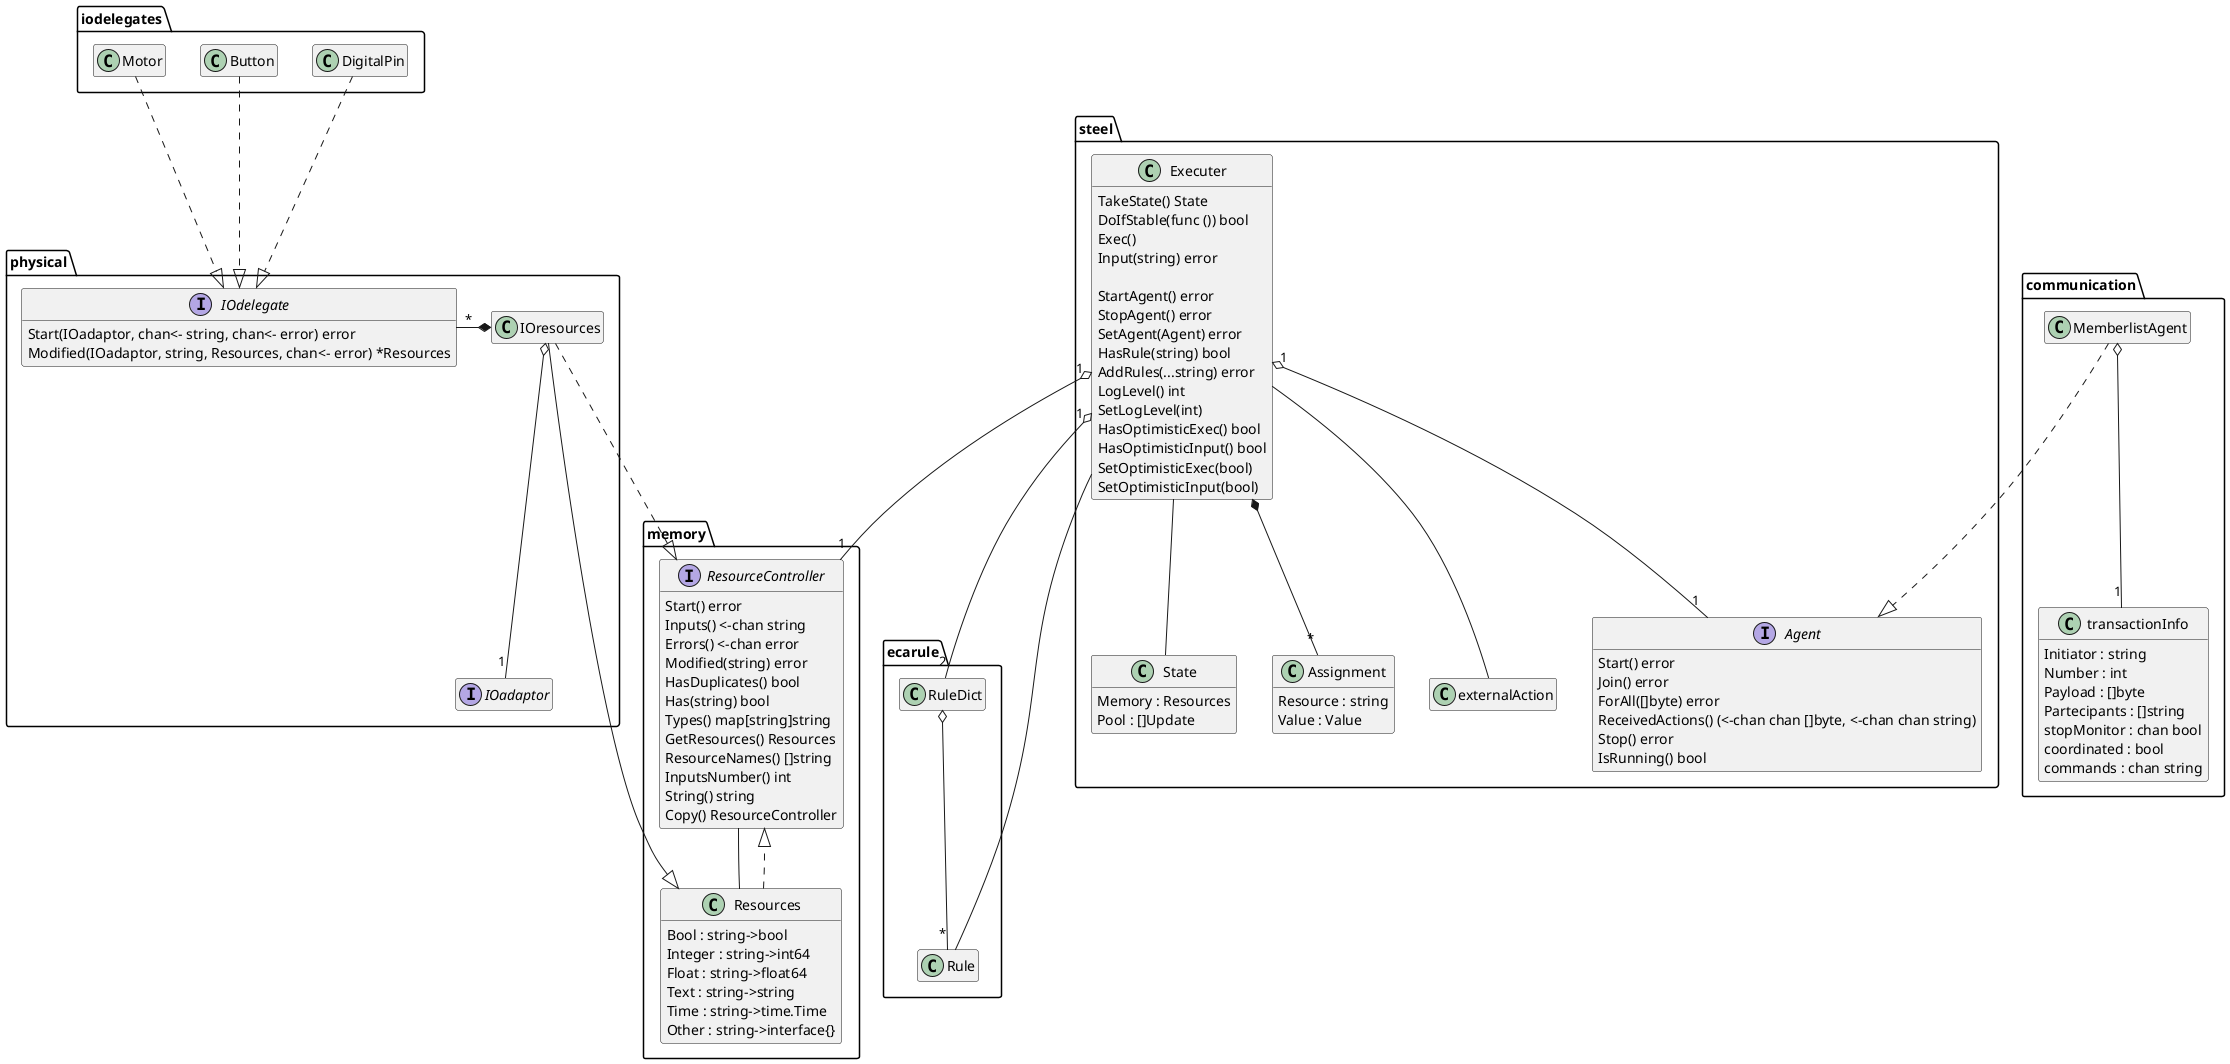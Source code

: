 @startuml
hide empty members

package iodelegates {
    class DigitalPin
    class Button
    class Motor
}

package physical {
    class IOresources {
        adaptor : IOadaptor
    }
    hide IOresources attributes
    interface IOadaptor
    interface IOdelegate {
        Start(IOadaptor, chan<- string, chan<- error) error
        Modified(IOadaptor, string, Resources, chan<- error) *Resources
    }
    IOresources o-- "1" IOadaptor
    IOdelegate "*" -* IOresources
}

package ecarule {
    class Rule
    class RuleDict
}

package memory {
    interface ResourceController {
        Start() error
	    Inputs() <-chan string
        Errors() <-chan error
	    Modified(string) error
	    HasDuplicates() bool
	    Has(string) bool
	    Types() map[string]string
	    GetResources() Resources
	    ResourceNames() []string
	    InputsNumber() int
	    String() string
	    Copy() ResourceController
    }
    class Resources {
        Bool : string->bool
	    Integer : string->int64
	    Float : string->float64
	    Text : string->string
	    Time : string->time.Time
	    Other : string->interface{}
    }
    RuleDict o-- "*" Rule
    Resources ..|> ResourceController
    ResourceController -- Resources
}

package steel {
    class State {
        Memory : Resources
	    Pool : []Update
    }
    class Executer {
        memory : ResourceController
        pool : []Update
        agent : Agent
        localLibrary : string->RuleDict
        globalLibrary : string->RuleDict

        TakeState() State
        DoIfStable(func ()) bool
        Exec()
        Input(string) error

        StartAgent() error
        StopAgent() error
        SetAgent(Agent) error
        HasRule(string) bool
        AddRules(...string) error
        LogLevel() int
        SetLogLevel(int)
        HasOptimisticExec() bool
        HasOptimisticInput() bool
        SetOptimisticExec(bool)
        SetOptimisticInput(bool)
    }
    hide Executer attributes
    interface Agent {
        Start() error
	    Join() error
	    ForAll([]byte) error
	    ReceivedActions() (<-chan chan []byte, <-chan chan string)
	    Stop() error
	    IsRunning() bool
    }
    class Assignment {
        Resource : string
        Value : Value
    }
    class externalAction

    Executer "1" o-- "1" Agent
    Executer *-- "*" Assignment
    Executer -- externalAction
    Executer -- State
}

package communication {
    class MemberlistAgent
    class transactionInfo {
	    Initiator : string
	    Number : int
	    Payload : []byte
	    Partecipants : []string
	    stopMonitor : chan bool
	    coordinated : bool
	    commands : chan string
    }
    MemberlistAgent o-- "1" transactionInfo
}

DigitalPin ..|> IOdelegate
Button ..|> IOdelegate
Motor ..|> IOdelegate

IOresources ..|> ResourceController
IOresources --|> Resources

Executer "1" o-- "1" ResourceController
Executer "1" o-- "2" RuleDict
Executer -- Rule

MemberlistAgent ..|> Agent
@enduml
